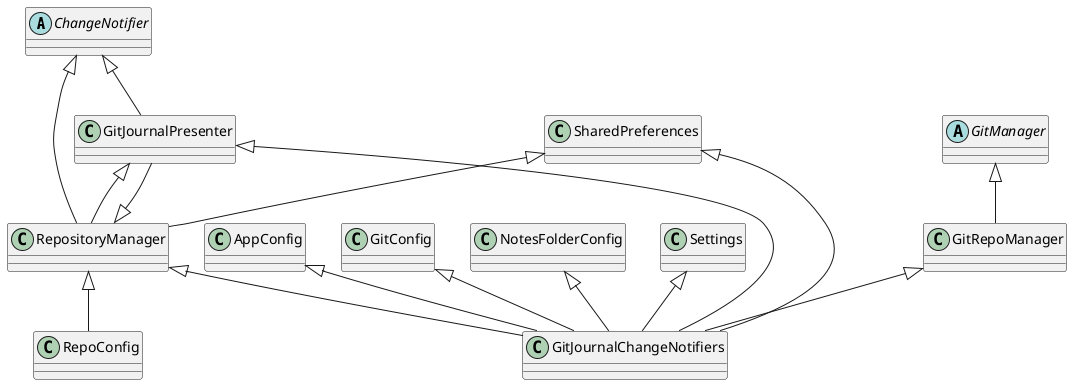 @startuml

abstract        ChangeNotifier
abstract class  GitManager

class           GitRepoManager
class           GitJournalPresenter
class           RepoConfig
class           RepositoryManager
class           GitJournalChangeNotifiers

' Relationships
ChangeNotifier <|-- GitJournalPresenter
ChangeNotifier <|-- RepositoryManager

GitManager <|-- GitRepoManager 

RepositoryManager <|--  RepoConfig
SharedPreferences <|--  RepositoryManager

GitJournalPresenter <|--  RepositoryManager
RepositoryManager <|--  GitJournalPresenter 

' GitJournalChangeNotifiers 
RepositoryManager <|-- GitJournalChangeNotifiers
AppConfig <|-- GitJournalChangeNotifiers
SharedPreferences <|-- GitJournalChangeNotifiers

GitJournalPresenter <|-- GitJournalChangeNotifiers
GitRepoManager <|-- GitJournalChangeNotifiers
GitConfig <|-- GitJournalChangeNotifiers
NotesFolderConfig <|-- GitJournalChangeNotifiers
Settings <|-- GitJournalChangeNotifiers

@enduml
